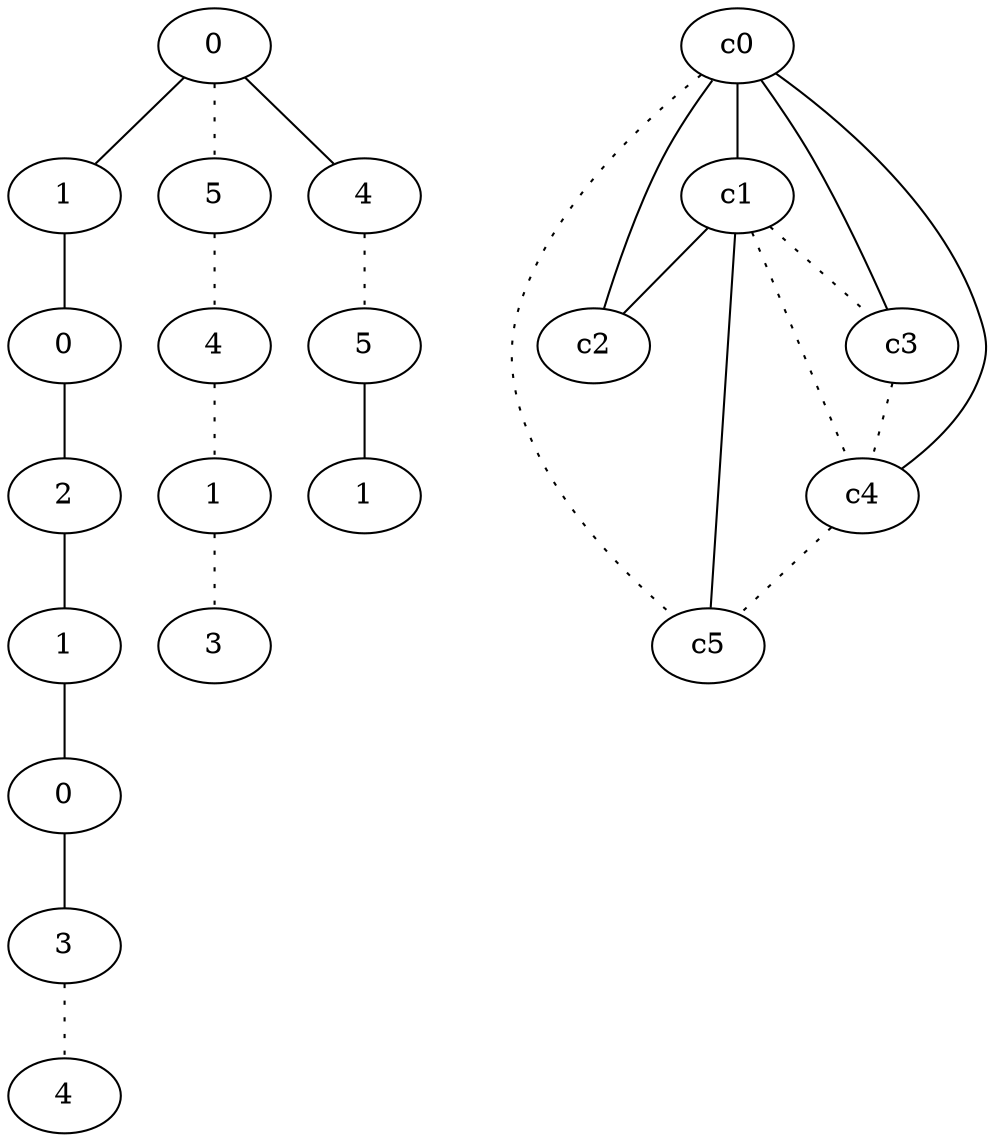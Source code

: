 graph {
a0[label=0];
a1[label=1];
a2[label=0];
a3[label=2];
a4[label=1];
a5[label=0];
a6[label=3];
a7[label=4];
a8[label=5];
a9[label=4];
a10[label=1];
a11[label=3];
a12[label=4];
a13[label=5];
a14[label=1];
a0 -- a1;
a0 -- a8 [style=dotted];
a0 -- a12;
a1 -- a2;
a2 -- a3;
a3 -- a4;
a4 -- a5;
a5 -- a6;
a6 -- a7 [style=dotted];
a8 -- a9 [style=dotted];
a9 -- a10 [style=dotted];
a10 -- a11 [style=dotted];
a12 -- a13 [style=dotted];
a13 -- a14;
c0 -- c1;
c0 -- c2;
c0 -- c3;
c0 -- c4;
c0 -- c5 [style=dotted];
c1 -- c2;
c1 -- c3 [style=dotted];
c1 -- c4 [style=dotted];
c1 -- c5;
c3 -- c4 [style=dotted];
c4 -- c5 [style=dotted];
}
